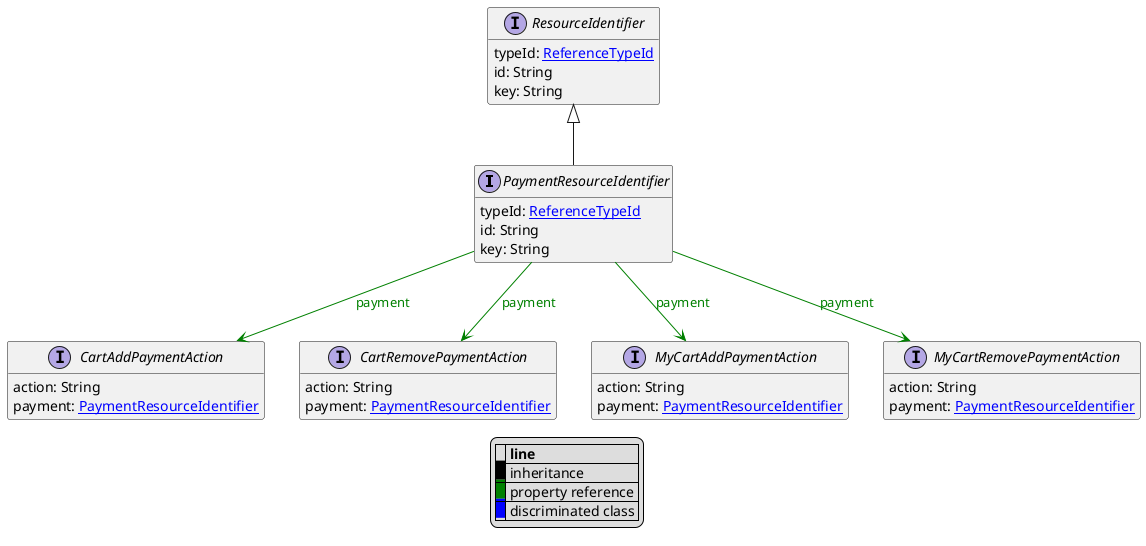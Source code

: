 @startuml

hide empty fields
hide empty methods
legend
|= |= line |
|<back:black>   </back>| inheritance |
|<back:green>   </back>| property reference |
|<back:blue>   </back>| discriminated class |
endlegend
interface PaymentResourceIdentifier [[PaymentResourceIdentifier.svg]] extends ResourceIdentifier {
    typeId: [[ReferenceTypeId.svg ReferenceTypeId]]
    id: String
    key: String
}
interface ResourceIdentifier [[ResourceIdentifier.svg]]  {
    typeId: [[ReferenceTypeId.svg ReferenceTypeId]]
    id: String
    key: String
}


interface CartAddPaymentAction [[CartAddPaymentAction.svg]]  {
    action: String
    payment: [[PaymentResourceIdentifier.svg PaymentResourceIdentifier]]
}
interface CartRemovePaymentAction [[CartRemovePaymentAction.svg]]  {
    action: String
    payment: [[PaymentResourceIdentifier.svg PaymentResourceIdentifier]]
}
interface MyCartAddPaymentAction [[MyCartAddPaymentAction.svg]]  {
    action: String
    payment: [[PaymentResourceIdentifier.svg PaymentResourceIdentifier]]
}
interface MyCartRemovePaymentAction [[MyCartRemovePaymentAction.svg]]  {
    action: String
    payment: [[PaymentResourceIdentifier.svg PaymentResourceIdentifier]]
}

PaymentResourceIdentifier --> CartAddPaymentAction #green;text:green : "payment"
PaymentResourceIdentifier --> CartRemovePaymentAction #green;text:green : "payment"
PaymentResourceIdentifier --> MyCartAddPaymentAction #green;text:green : "payment"
PaymentResourceIdentifier --> MyCartRemovePaymentAction #green;text:green : "payment"
@enduml
